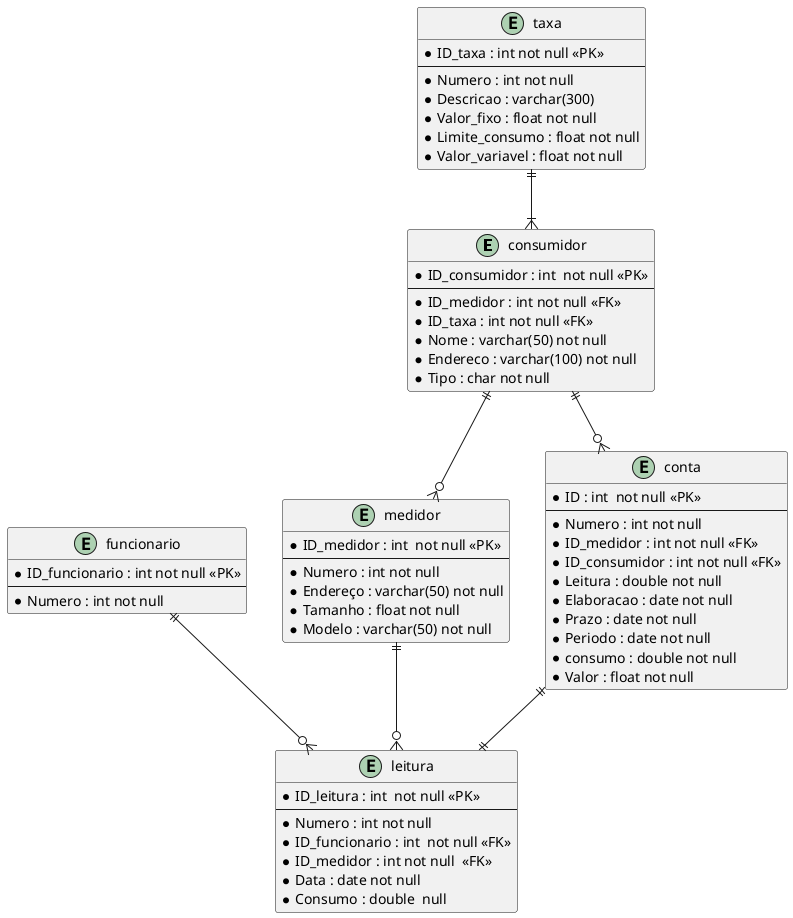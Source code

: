 @startuml Der


entity consumidor { 
    *ID_consumidor : int  not null <<PK>>
    --
    *ID_medidor : int not null <<FK>>
    *ID_taxa : int not null <<FK>>
    *Nome : varchar(50) not null
    *Endereco : varchar(100) not null 
    *Tipo : char not null 
}

entity taxa {
    *ID_taxa : int not null <<PK>>
    --
    *Numero : int not null
    *Descricao : varchar(300)
    *Valor_fixo : float not null
    *Limite_consumo : float not null
    *Valor_variavel : float not null
}

entity medidor {
    *ID_medidor : int  not null <<PK>>
    --
    *Numero : int not null
    *Endereço : varchar(50) not null
    *Tamanho : float not null
    *Modelo : varchar(50) not null
}

entity leitura {
    *ID_leitura : int  not null <<PK>>
    --
    *Numero : int not null
    *ID_funcionario : int  not null <<FK>>
    *ID_medidor : int not null  <<FK>>
    *Data : date not null
    *Consumo : double  null
}

entity conta{
    *ID : int  not null <<PK>>
    --
    *Numero : int not null
    *ID_medidor : int not null <<FK>>
    *ID_consumidor : int not null <<FK>>
    *Leitura : double not null
    *Elaboracao : date not null
    *Prazo : date not null
    *Periodo : date not null
    *consumo : double not null
    *Valor : float not null
}

entity funcionario {
    *ID_funcionario : int not null <<PK>>
    --
    *Numero : int not null 
}

consumidor ||--o{ medidor
consumidor ||--o{ conta
conta ||--|| leitura
funcionario ||--o{ leitura
taxa ||--|{ consumidor
medidor ||--o{ leitura


@enduml